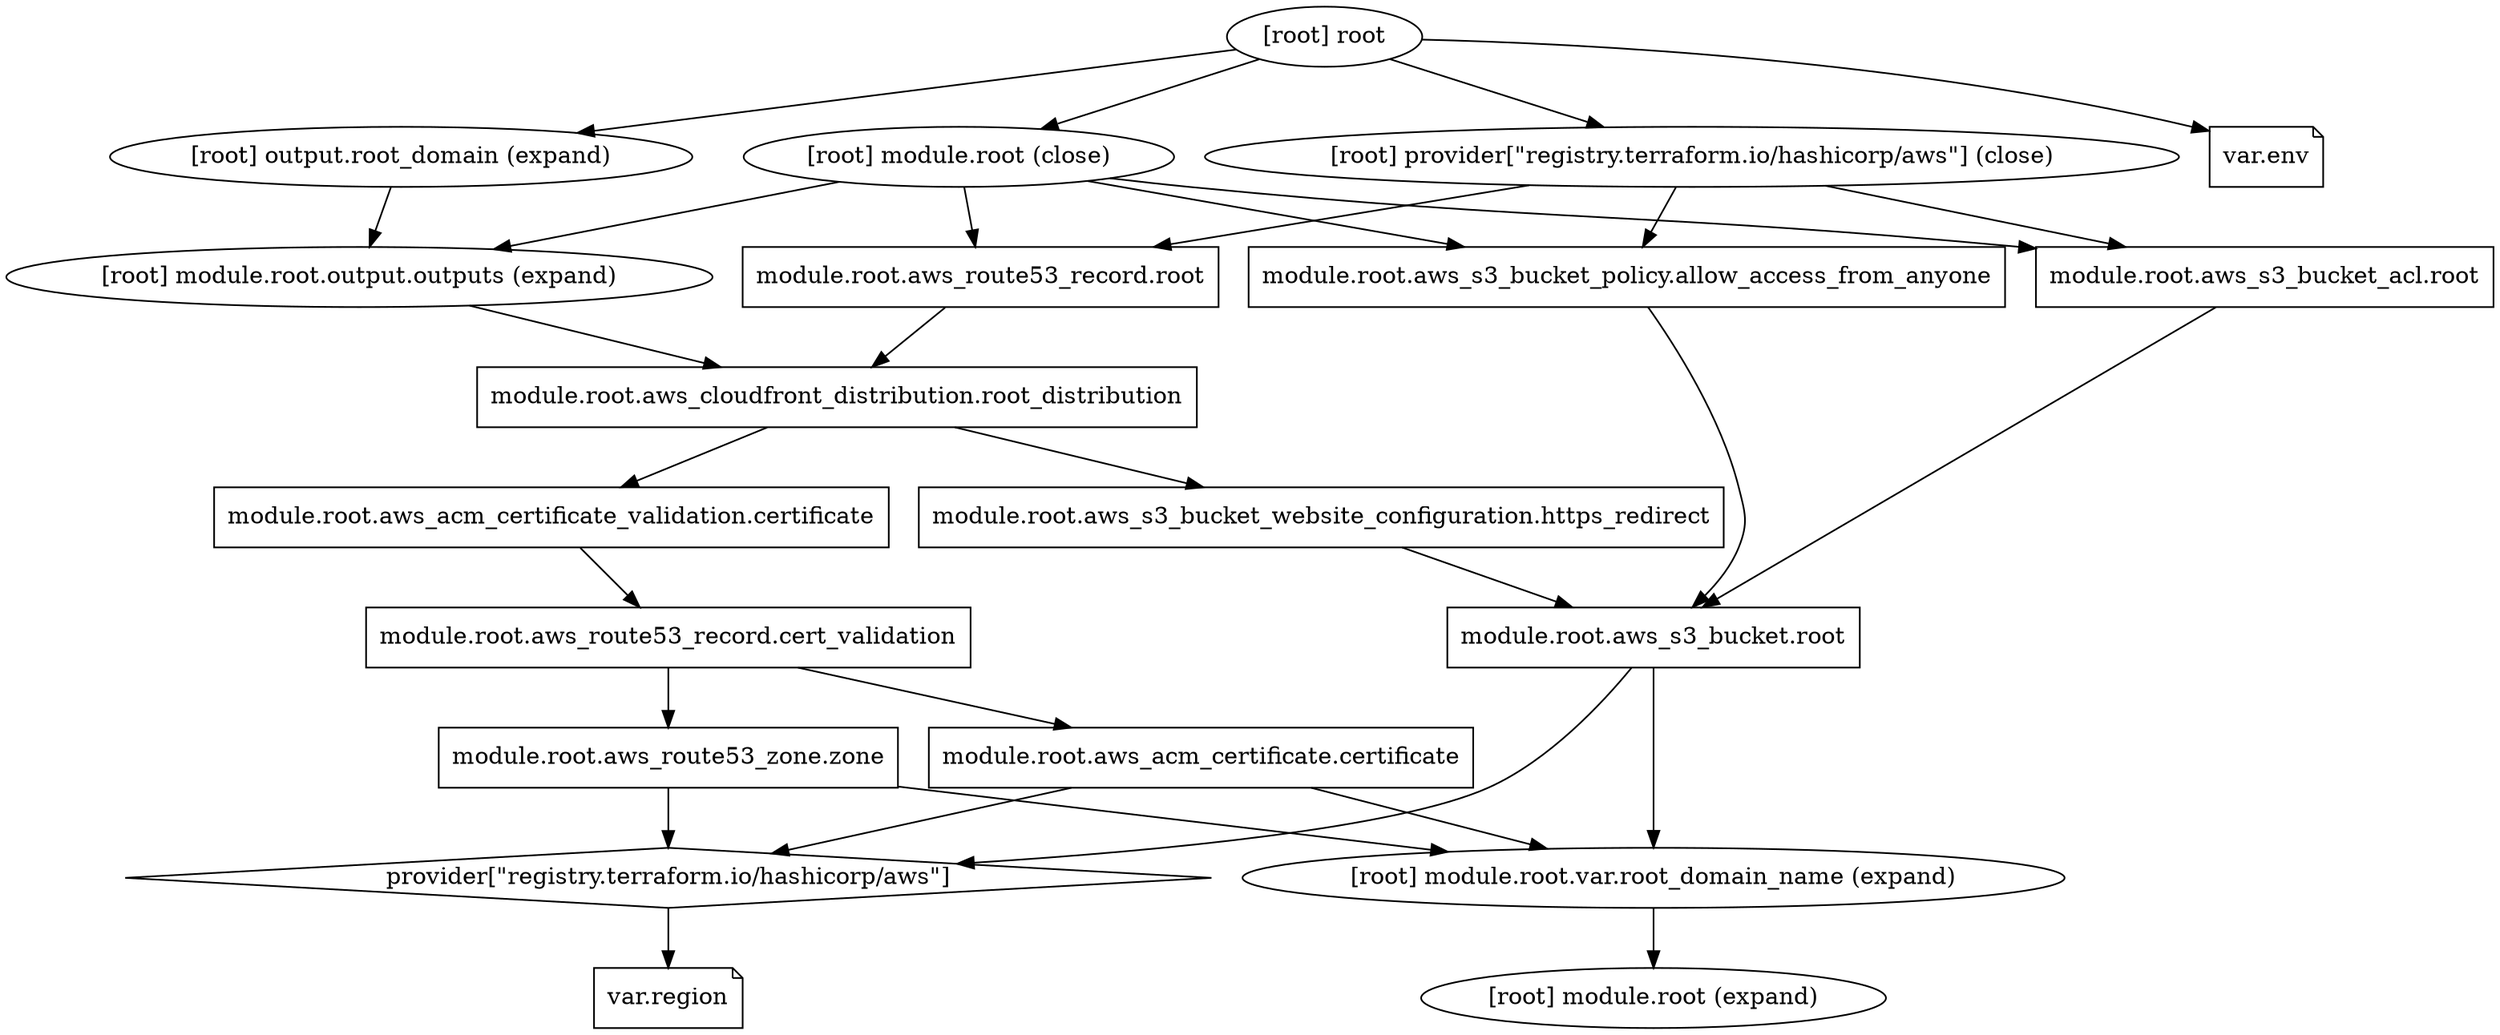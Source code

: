 digraph {
	compound = "true"
	newrank = "true"
	subgraph "root" {
		"[root] module.root.aws_acm_certificate.certificate (expand)" [label = "module.root.aws_acm_certificate.certificate", shape = "box"]
		"[root] module.root.aws_acm_certificate_validation.certificate (expand)" [label = "module.root.aws_acm_certificate_validation.certificate", shape = "box"]
		"[root] module.root.aws_cloudfront_distribution.root_distribution (expand)" [label = "module.root.aws_cloudfront_distribution.root_distribution", shape = "box"]
		"[root] module.root.aws_route53_record.cert_validation (expand)" [label = "module.root.aws_route53_record.cert_validation", shape = "box"]
		"[root] module.root.aws_route53_record.root (expand)" [label = "module.root.aws_route53_record.root", shape = "box"]
		"[root] module.root.aws_route53_zone.zone (expand)" [label = "module.root.aws_route53_zone.zone", shape = "box"]
		"[root] module.root.aws_s3_bucket.root (expand)" [label = "module.root.aws_s3_bucket.root", shape = "box"]
		"[root] module.root.aws_s3_bucket_acl.root (expand)" [label = "module.root.aws_s3_bucket_acl.root", shape = "box"]
		"[root] module.root.aws_s3_bucket_policy.allow_access_from_anyone (expand)" [label = "module.root.aws_s3_bucket_policy.allow_access_from_anyone", shape = "box"]
		"[root] module.root.aws_s3_bucket_website_configuration.https_redirect (expand)" [label = "module.root.aws_s3_bucket_website_configuration.https_redirect", shape = "box"]
		"[root] provider[\"registry.terraform.io/hashicorp/aws\"]" [label = "provider[\"registry.terraform.io/hashicorp/aws\"]", shape = "diamond"]
		"[root] var.env" [label = "var.env", shape = "note"]
		"[root] var.region" [label = "var.region", shape = "note"]
		"[root] module.root (close)" -> "[root] module.root.aws_route53_record.root (expand)"
		"[root] module.root (close)" -> "[root] module.root.aws_s3_bucket_acl.root (expand)"
		"[root] module.root (close)" -> "[root] module.root.aws_s3_bucket_policy.allow_access_from_anyone (expand)"
		"[root] module.root (close)" -> "[root] module.root.output.outputs (expand)"
		"[root] module.root.aws_acm_certificate.certificate (expand)" -> "[root] module.root.var.root_domain_name (expand)"
		"[root] module.root.aws_acm_certificate.certificate (expand)" -> "[root] provider[\"registry.terraform.io/hashicorp/aws\"]"
		"[root] module.root.aws_acm_certificate_validation.certificate (expand)" -> "[root] module.root.aws_route53_record.cert_validation (expand)"
		"[root] module.root.aws_cloudfront_distribution.root_distribution (expand)" -> "[root] module.root.aws_acm_certificate_validation.certificate (expand)"
		"[root] module.root.aws_cloudfront_distribution.root_distribution (expand)" -> "[root] module.root.aws_s3_bucket_website_configuration.https_redirect (expand)"
		"[root] module.root.aws_route53_record.cert_validation (expand)" -> "[root] module.root.aws_acm_certificate.certificate (expand)"
		"[root] module.root.aws_route53_record.cert_validation (expand)" -> "[root] module.root.aws_route53_zone.zone (expand)"
		"[root] module.root.aws_route53_record.root (expand)" -> "[root] module.root.aws_cloudfront_distribution.root_distribution (expand)"
		"[root] module.root.aws_route53_zone.zone (expand)" -> "[root] module.root.var.root_domain_name (expand)"
		"[root] module.root.aws_route53_zone.zone (expand)" -> "[root] provider[\"registry.terraform.io/hashicorp/aws\"]"
		"[root] module.root.aws_s3_bucket.root (expand)" -> "[root] module.root.var.root_domain_name (expand)"
		"[root] module.root.aws_s3_bucket.root (expand)" -> "[root] provider[\"registry.terraform.io/hashicorp/aws\"]"
		"[root] module.root.aws_s3_bucket_acl.root (expand)" -> "[root] module.root.aws_s3_bucket.root (expand)"
		"[root] module.root.aws_s3_bucket_policy.allow_access_from_anyone (expand)" -> "[root] module.root.aws_s3_bucket.root (expand)"
		"[root] module.root.aws_s3_bucket_website_configuration.https_redirect (expand)" -> "[root] module.root.aws_s3_bucket.root (expand)"
		"[root] module.root.output.outputs (expand)" -> "[root] module.root.aws_cloudfront_distribution.root_distribution (expand)"
		"[root] module.root.var.root_domain_name (expand)" -> "[root] module.root (expand)"
		"[root] output.root_domain (expand)" -> "[root] module.root.output.outputs (expand)"
		"[root] provider[\"registry.terraform.io/hashicorp/aws\"] (close)" -> "[root] module.root.aws_route53_record.root (expand)"
		"[root] provider[\"registry.terraform.io/hashicorp/aws\"] (close)" -> "[root] module.root.aws_s3_bucket_acl.root (expand)"
		"[root] provider[\"registry.terraform.io/hashicorp/aws\"] (close)" -> "[root] module.root.aws_s3_bucket_policy.allow_access_from_anyone (expand)"
		"[root] provider[\"registry.terraform.io/hashicorp/aws\"]" -> "[root] var.region"
		"[root] root" -> "[root] module.root (close)"
		"[root] root" -> "[root] output.root_domain (expand)"
		"[root] root" -> "[root] provider[\"registry.terraform.io/hashicorp/aws\"] (close)"
		"[root] root" -> "[root] var.env"
	}
}

